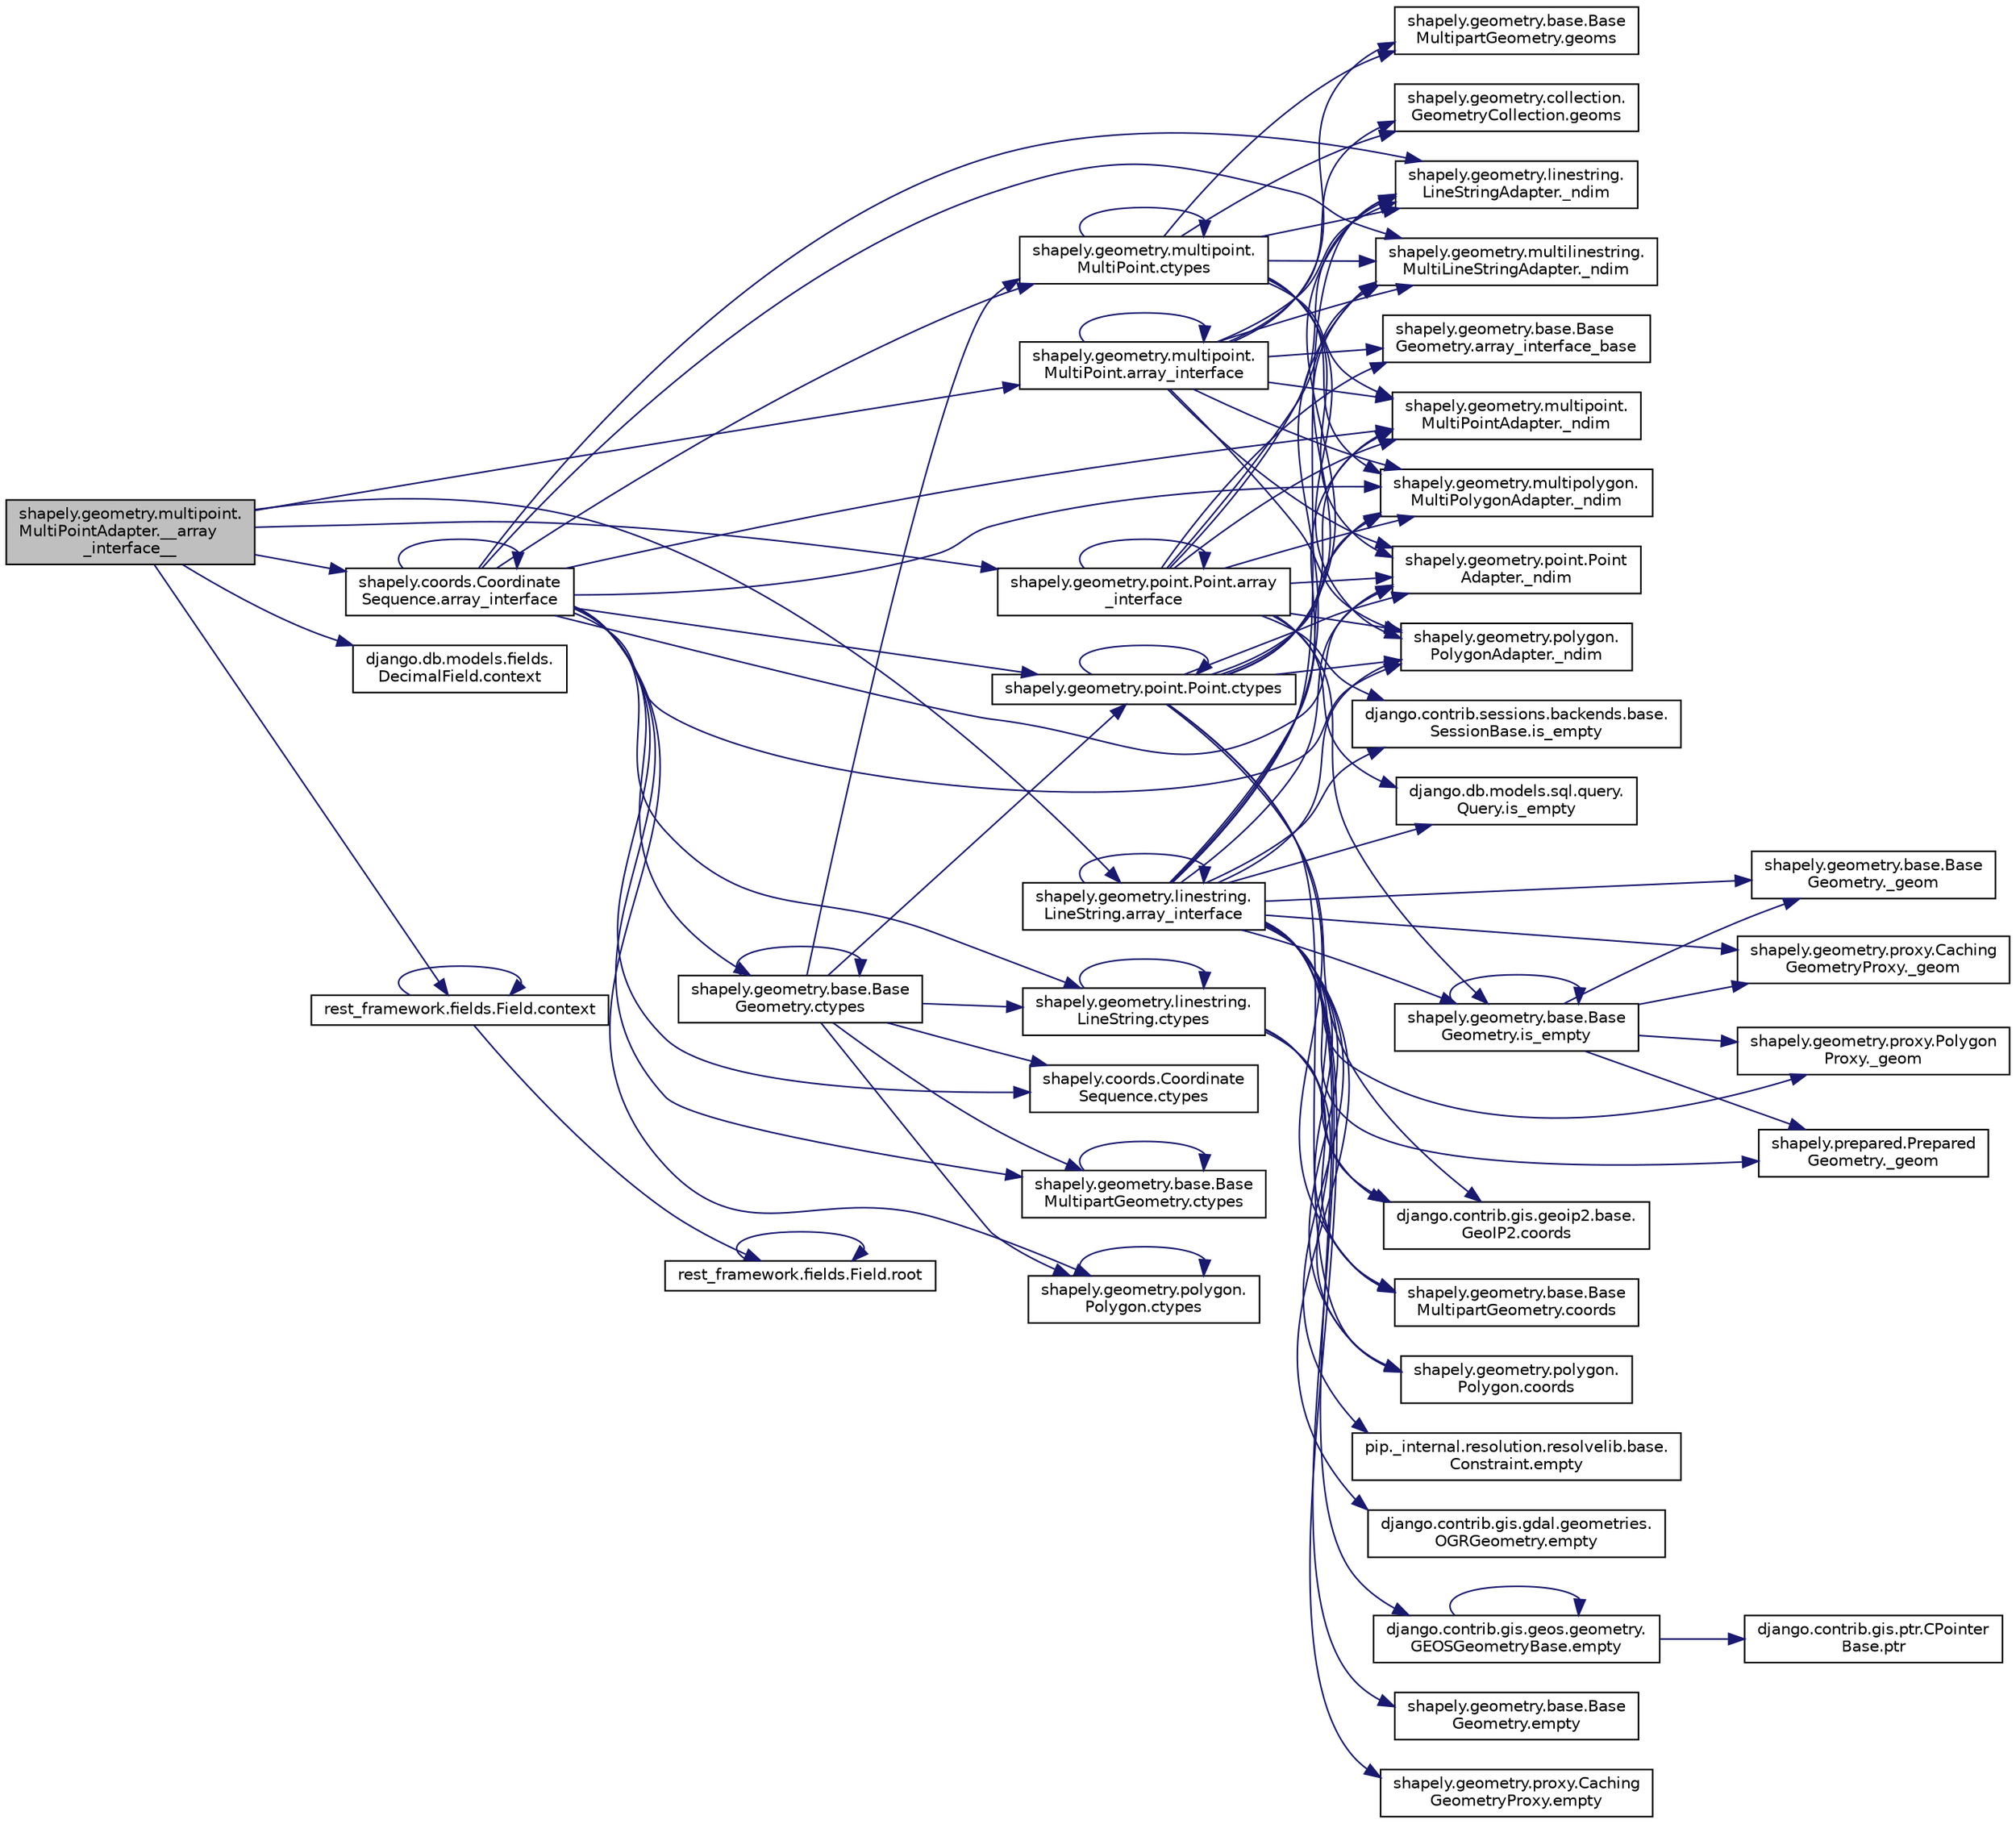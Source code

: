 digraph "shapely.geometry.multipoint.MultiPointAdapter.__array_interface__"
{
 // LATEX_PDF_SIZE
  edge [fontname="Helvetica",fontsize="10",labelfontname="Helvetica",labelfontsize="10"];
  node [fontname="Helvetica",fontsize="10",shape=record];
  rankdir="LR";
  Node1 [label="shapely.geometry.multipoint.\lMultiPointAdapter.__array\l_interface__",height=0.2,width=0.4,color="black", fillcolor="grey75", style="filled", fontcolor="black",tooltip=" "];
  Node1 -> Node2 [color="midnightblue",fontsize="10",style="solid",fontname="Helvetica"];
  Node2 [label="shapely.coords.Coordinate\lSequence.array_interface",height=0.2,width=0.4,color="black", fillcolor="white", style="filled",URL="$dd/d23/classshapely_1_1coords_1_1_coordinate_sequence.html#a4182ff00ae01525b6d6238839b4807d6",tooltip=" "];
  Node2 -> Node3 [color="midnightblue",fontsize="10",style="solid",fontname="Helvetica"];
  Node3 [label="shapely.geometry.linestring.\lLineStringAdapter._ndim",height=0.2,width=0.4,color="black", fillcolor="white", style="filled",URL="$db/d23/classshapely_1_1geometry_1_1linestring_1_1_line_string_adapter.html#a68dc4c33f7138993082ed040fd37cc25",tooltip=" "];
  Node2 -> Node4 [color="midnightblue",fontsize="10",style="solid",fontname="Helvetica"];
  Node4 [label="shapely.geometry.multilinestring.\lMultiLineStringAdapter._ndim",height=0.2,width=0.4,color="black", fillcolor="white", style="filled",URL="$df/d94/classshapely_1_1geometry_1_1multilinestring_1_1_multi_line_string_adapter.html#ab71b2091ec128d9cd995cb456b2f6d81",tooltip=" "];
  Node2 -> Node5 [color="midnightblue",fontsize="10",style="solid",fontname="Helvetica"];
  Node5 [label="shapely.geometry.multipoint.\lMultiPointAdapter._ndim",height=0.2,width=0.4,color="black", fillcolor="white", style="filled",URL="$d5/dd1/classshapely_1_1geometry_1_1multipoint_1_1_multi_point_adapter.html#a68922961619efd01f9f7e55961366024",tooltip=" "];
  Node2 -> Node6 [color="midnightblue",fontsize="10",style="solid",fontname="Helvetica"];
  Node6 [label="shapely.geometry.multipolygon.\lMultiPolygonAdapter._ndim",height=0.2,width=0.4,color="black", fillcolor="white", style="filled",URL="$dc/db6/classshapely_1_1geometry_1_1multipolygon_1_1_multi_polygon_adapter.html#a4d8462fa1b98ca995387faf10e3a0d61",tooltip=" "];
  Node2 -> Node7 [color="midnightblue",fontsize="10",style="solid",fontname="Helvetica"];
  Node7 [label="shapely.geometry.point.Point\lAdapter._ndim",height=0.2,width=0.4,color="black", fillcolor="white", style="filled",URL="$d0/dc8/classshapely_1_1geometry_1_1point_1_1_point_adapter.html#a1afce3755efcbddbe76e35de33e71d5d",tooltip=" "];
  Node2 -> Node8 [color="midnightblue",fontsize="10",style="solid",fontname="Helvetica"];
  Node8 [label="shapely.geometry.polygon.\lPolygonAdapter._ndim",height=0.2,width=0.4,color="black", fillcolor="white", style="filled",URL="$de/d9b/classshapely_1_1geometry_1_1polygon_1_1_polygon_adapter.html#aca2593b4b46f9a045f4179e8eb2eaeef",tooltip=" "];
  Node2 -> Node2 [color="midnightblue",fontsize="10",style="solid",fontname="Helvetica"];
  Node2 -> Node9 [color="midnightblue",fontsize="10",style="solid",fontname="Helvetica"];
  Node9 [label="shapely.coords.Coordinate\lSequence.ctypes",height=0.2,width=0.4,color="black", fillcolor="white", style="filled",URL="$dd/d23/classshapely_1_1coords_1_1_coordinate_sequence.html#a2dced42bff12303bccf3fc381cef082a",tooltip=" "];
  Node2 -> Node10 [color="midnightblue",fontsize="10",style="solid",fontname="Helvetica"];
  Node10 [label="shapely.geometry.base.Base\lGeometry.ctypes",height=0.2,width=0.4,color="black", fillcolor="white", style="filled",URL="$db/d41/classshapely_1_1geometry_1_1base_1_1_base_geometry.html#ad7092ff19dc25c45be5aa41de6780ce3",tooltip=" "];
  Node10 -> Node9 [color="midnightblue",fontsize="10",style="solid",fontname="Helvetica"];
  Node10 -> Node10 [color="midnightblue",fontsize="10",style="solid",fontname="Helvetica"];
  Node10 -> Node11 [color="midnightblue",fontsize="10",style="solid",fontname="Helvetica"];
  Node11 [label="shapely.geometry.base.Base\lMultipartGeometry.ctypes",height=0.2,width=0.4,color="black", fillcolor="white", style="filled",URL="$df/d4a/classshapely_1_1geometry_1_1base_1_1_base_multipart_geometry.html#a46072fb7564c234d887bd342ffc23f47",tooltip=" "];
  Node11 -> Node11 [color="midnightblue",fontsize="10",style="solid",fontname="Helvetica"];
  Node10 -> Node12 [color="midnightblue",fontsize="10",style="solid",fontname="Helvetica"];
  Node12 [label="shapely.geometry.linestring.\lLineString.ctypes",height=0.2,width=0.4,color="black", fillcolor="white", style="filled",URL="$df/dda/classshapely_1_1geometry_1_1linestring_1_1_line_string.html#ac686c367eaf14b02452b9eff2f338f38",tooltip=" "];
  Node12 -> Node13 [color="midnightblue",fontsize="10",style="solid",fontname="Helvetica"];
  Node13 [label="django.contrib.gis.geoip2.base.\lGeoIP2.coords",height=0.2,width=0.4,color="black", fillcolor="white", style="filled",URL="$de/de3/classdjango_1_1contrib_1_1gis_1_1geoip2_1_1base_1_1_geo_i_p2.html#a6d4c21a8e508c7828d04cb53207fa7c2",tooltip=" "];
  Node12 -> Node14 [color="midnightblue",fontsize="10",style="solid",fontname="Helvetica"];
  Node14 [label="shapely.geometry.base.Base\lMultipartGeometry.coords",height=0.2,width=0.4,color="black", fillcolor="white", style="filled",URL="$df/d4a/classshapely_1_1geometry_1_1base_1_1_base_multipart_geometry.html#af23aac88edc750c02c60474200ce0f6e",tooltip=" "];
  Node12 -> Node15 [color="midnightblue",fontsize="10",style="solid",fontname="Helvetica"];
  Node15 [label="shapely.geometry.polygon.\lPolygon.coords",height=0.2,width=0.4,color="black", fillcolor="white", style="filled",URL="$da/d80/classshapely_1_1geometry_1_1polygon_1_1_polygon.html#ae365b0bbf4f4b40186b0bbcde9158838",tooltip=" "];
  Node12 -> Node12 [color="midnightblue",fontsize="10",style="solid",fontname="Helvetica"];
  Node10 -> Node16 [color="midnightblue",fontsize="10",style="solid",fontname="Helvetica"];
  Node16 [label="shapely.geometry.multipoint.\lMultiPoint.ctypes",height=0.2,width=0.4,color="black", fillcolor="white", style="filled",URL="$d2/dbf/classshapely_1_1geometry_1_1multipoint_1_1_multi_point.html#aa0bcf44f2ad3a74ecd15a9ae9537a977",tooltip=" "];
  Node16 -> Node3 [color="midnightblue",fontsize="10",style="solid",fontname="Helvetica"];
  Node16 -> Node4 [color="midnightblue",fontsize="10",style="solid",fontname="Helvetica"];
  Node16 -> Node5 [color="midnightblue",fontsize="10",style="solid",fontname="Helvetica"];
  Node16 -> Node6 [color="midnightblue",fontsize="10",style="solid",fontname="Helvetica"];
  Node16 -> Node7 [color="midnightblue",fontsize="10",style="solid",fontname="Helvetica"];
  Node16 -> Node8 [color="midnightblue",fontsize="10",style="solid",fontname="Helvetica"];
  Node16 -> Node16 [color="midnightblue",fontsize="10",style="solid",fontname="Helvetica"];
  Node16 -> Node17 [color="midnightblue",fontsize="10",style="solid",fontname="Helvetica"];
  Node17 [label="shapely.geometry.base.Base\lMultipartGeometry.geoms",height=0.2,width=0.4,color="black", fillcolor="white", style="filled",URL="$df/d4a/classshapely_1_1geometry_1_1base_1_1_base_multipart_geometry.html#a68162d081f3dca7899bdb6849b36609a",tooltip=" "];
  Node16 -> Node18 [color="midnightblue",fontsize="10",style="solid",fontname="Helvetica"];
  Node18 [label="shapely.geometry.collection.\lGeometryCollection.geoms",height=0.2,width=0.4,color="black", fillcolor="white", style="filled",URL="$d4/d4d/classshapely_1_1geometry_1_1collection_1_1_geometry_collection.html#a7393c787186cd7b0608b937b4d7beb31",tooltip=" "];
  Node10 -> Node19 [color="midnightblue",fontsize="10",style="solid",fontname="Helvetica"];
  Node19 [label="shapely.geometry.point.Point.ctypes",height=0.2,width=0.4,color="black", fillcolor="white", style="filled",URL="$df/d60/classshapely_1_1geometry_1_1point_1_1_point.html#a6a066e2d93f774b171ff91f61b015aa1",tooltip=" "];
  Node19 -> Node3 [color="midnightblue",fontsize="10",style="solid",fontname="Helvetica"];
  Node19 -> Node4 [color="midnightblue",fontsize="10",style="solid",fontname="Helvetica"];
  Node19 -> Node5 [color="midnightblue",fontsize="10",style="solid",fontname="Helvetica"];
  Node19 -> Node6 [color="midnightblue",fontsize="10",style="solid",fontname="Helvetica"];
  Node19 -> Node7 [color="midnightblue",fontsize="10",style="solid",fontname="Helvetica"];
  Node19 -> Node8 [color="midnightblue",fontsize="10",style="solid",fontname="Helvetica"];
  Node19 -> Node13 [color="midnightblue",fontsize="10",style="solid",fontname="Helvetica"];
  Node19 -> Node14 [color="midnightblue",fontsize="10",style="solid",fontname="Helvetica"];
  Node19 -> Node15 [color="midnightblue",fontsize="10",style="solid",fontname="Helvetica"];
  Node19 -> Node19 [color="midnightblue",fontsize="10",style="solid",fontname="Helvetica"];
  Node10 -> Node20 [color="midnightblue",fontsize="10",style="solid",fontname="Helvetica"];
  Node20 [label="shapely.geometry.polygon.\lPolygon.ctypes",height=0.2,width=0.4,color="black", fillcolor="white", style="filled",URL="$da/d80/classshapely_1_1geometry_1_1polygon_1_1_polygon.html#a89d6cffa97cc71f4a63e6eba59ce35c3",tooltip=" "];
  Node20 -> Node20 [color="midnightblue",fontsize="10",style="solid",fontname="Helvetica"];
  Node2 -> Node11 [color="midnightblue",fontsize="10",style="solid",fontname="Helvetica"];
  Node2 -> Node12 [color="midnightblue",fontsize="10",style="solid",fontname="Helvetica"];
  Node2 -> Node16 [color="midnightblue",fontsize="10",style="solid",fontname="Helvetica"];
  Node2 -> Node19 [color="midnightblue",fontsize="10",style="solid",fontname="Helvetica"];
  Node2 -> Node20 [color="midnightblue",fontsize="10",style="solid",fontname="Helvetica"];
  Node1 -> Node21 [color="midnightblue",fontsize="10",style="solid",fontname="Helvetica"];
  Node21 [label="shapely.geometry.linestring.\lLineString.array_interface",height=0.2,width=0.4,color="black", fillcolor="white", style="filled",URL="$df/dda/classshapely_1_1geometry_1_1linestring_1_1_line_string.html#aad6d317efcdcb4b63fe51f095b3c5a38",tooltip=" "];
  Node21 -> Node22 [color="midnightblue",fontsize="10",style="solid",fontname="Helvetica"];
  Node22 [label="shapely.geometry.base.Base\lGeometry._geom",height=0.2,width=0.4,color="black", fillcolor="white", style="filled",URL="$db/d41/classshapely_1_1geometry_1_1base_1_1_base_geometry.html#aec6a84b29f86a5285f3cc0ebeb7f7ecf",tooltip=" "];
  Node21 -> Node23 [color="midnightblue",fontsize="10",style="solid",fontname="Helvetica"];
  Node23 [label="shapely.geometry.proxy.Caching\lGeometryProxy._geom",height=0.2,width=0.4,color="black", fillcolor="white", style="filled",URL="$d4/d62/classshapely_1_1geometry_1_1proxy_1_1_caching_geometry_proxy.html#a5fddbaae08dbe4f80d30c8760a8efde5",tooltip=" "];
  Node21 -> Node24 [color="midnightblue",fontsize="10",style="solid",fontname="Helvetica"];
  Node24 [label="shapely.geometry.proxy.Polygon\lProxy._geom",height=0.2,width=0.4,color="black", fillcolor="white", style="filled",URL="$d3/d70/classshapely_1_1geometry_1_1proxy_1_1_polygon_proxy.html#ab8ab8abcb3690e824d5a79b2c0def8ef",tooltip=" "];
  Node21 -> Node25 [color="midnightblue",fontsize="10",style="solid",fontname="Helvetica"];
  Node25 [label="shapely.prepared.Prepared\lGeometry._geom",height=0.2,width=0.4,color="black", fillcolor="white", style="filled",URL="$dc/d7b/classshapely_1_1prepared_1_1_prepared_geometry.html#acaf01ae8b79fd77be4d5230e9bfaca2e",tooltip=" "];
  Node21 -> Node3 [color="midnightblue",fontsize="10",style="solid",fontname="Helvetica"];
  Node21 -> Node4 [color="midnightblue",fontsize="10",style="solid",fontname="Helvetica"];
  Node21 -> Node5 [color="midnightblue",fontsize="10",style="solid",fontname="Helvetica"];
  Node21 -> Node6 [color="midnightblue",fontsize="10",style="solid",fontname="Helvetica"];
  Node21 -> Node7 [color="midnightblue",fontsize="10",style="solid",fontname="Helvetica"];
  Node21 -> Node8 [color="midnightblue",fontsize="10",style="solid",fontname="Helvetica"];
  Node21 -> Node21 [color="midnightblue",fontsize="10",style="solid",fontname="Helvetica"];
  Node21 -> Node14 [color="midnightblue",fontsize="10",style="solid",fontname="Helvetica"];
  Node21 -> Node13 [color="midnightblue",fontsize="10",style="solid",fontname="Helvetica"];
  Node21 -> Node15 [color="midnightblue",fontsize="10",style="solid",fontname="Helvetica"];
  Node21 -> Node26 [color="midnightblue",fontsize="10",style="solid",fontname="Helvetica"];
  Node26 [label="pip._internal.resolution.resolvelib.base.\lConstraint.empty",height=0.2,width=0.4,color="black", fillcolor="white", style="filled",URL="$d8/d15/classpip_1_1__internal_1_1resolution_1_1resolvelib_1_1base_1_1_constraint.html#a11bb770b1b5834537a0615bda63df18a",tooltip=" "];
  Node21 -> Node27 [color="midnightblue",fontsize="10",style="solid",fontname="Helvetica"];
  Node27 [label="django.contrib.gis.gdal.geometries.\lOGRGeometry.empty",height=0.2,width=0.4,color="black", fillcolor="white", style="filled",URL="$dd/d78/classdjango_1_1contrib_1_1gis_1_1gdal_1_1geometries_1_1_o_g_r_geometry.html#ad7af98bba07ce4b2cb52d5678d71e585",tooltip=" "];
  Node21 -> Node28 [color="midnightblue",fontsize="10",style="solid",fontname="Helvetica"];
  Node28 [label="django.contrib.gis.geos.geometry.\lGEOSGeometryBase.empty",height=0.2,width=0.4,color="black", fillcolor="white", style="filled",URL="$d0/d97/classdjango_1_1contrib_1_1gis_1_1geos_1_1geometry_1_1_g_e_o_s_geometry_base.html#a64f08f6a859b1eb5df142f31948a617d",tooltip=" "];
  Node28 -> Node28 [color="midnightblue",fontsize="10",style="solid",fontname="Helvetica"];
  Node28 -> Node29 [color="midnightblue",fontsize="10",style="solid",fontname="Helvetica"];
  Node29 [label="django.contrib.gis.ptr.CPointer\lBase.ptr",height=0.2,width=0.4,color="black", fillcolor="white", style="filled",URL="$da/dc5/classdjango_1_1contrib_1_1gis_1_1ptr_1_1_c_pointer_base.html#a234177319d249573c7dd6508c5ca9095",tooltip=" "];
  Node21 -> Node30 [color="midnightblue",fontsize="10",style="solid",fontname="Helvetica"];
  Node30 [label="shapely.geometry.base.Base\lGeometry.empty",height=0.2,width=0.4,color="black", fillcolor="white", style="filled",URL="$db/d41/classshapely_1_1geometry_1_1base_1_1_base_geometry.html#a6a61590d138cd79f12ba211b96e96e11",tooltip=" "];
  Node21 -> Node31 [color="midnightblue",fontsize="10",style="solid",fontname="Helvetica"];
  Node31 [label="shapely.geometry.proxy.Caching\lGeometryProxy.empty",height=0.2,width=0.4,color="black", fillcolor="white", style="filled",URL="$d4/d62/classshapely_1_1geometry_1_1proxy_1_1_caching_geometry_proxy.html#a7e0a4fbab91c6f6fc9406dc1c2d2b346",tooltip=" "];
  Node21 -> Node32 [color="midnightblue",fontsize="10",style="solid",fontname="Helvetica"];
  Node32 [label="django.contrib.sessions.backends.base.\lSessionBase.is_empty",height=0.2,width=0.4,color="black", fillcolor="white", style="filled",URL="$d1/d6e/classdjango_1_1contrib_1_1sessions_1_1backends_1_1base_1_1_session_base.html#a75b2620c886ae804647f96b6b321b0b7",tooltip=" "];
  Node21 -> Node33 [color="midnightblue",fontsize="10",style="solid",fontname="Helvetica"];
  Node33 [label="django.db.models.sql.query.\lQuery.is_empty",height=0.2,width=0.4,color="black", fillcolor="white", style="filled",URL="$d6/d30/classdjango_1_1db_1_1models_1_1sql_1_1query_1_1_query.html#aa77a3db54cec5a08238ebb6caf4d2ae9",tooltip=" "];
  Node21 -> Node34 [color="midnightblue",fontsize="10",style="solid",fontname="Helvetica"];
  Node34 [label="shapely.geometry.base.Base\lGeometry.is_empty",height=0.2,width=0.4,color="black", fillcolor="white", style="filled",URL="$db/d41/classshapely_1_1geometry_1_1base_1_1_base_geometry.html#a35d7e3f2e68a67a87e1b4e78423c10f6",tooltip=" "];
  Node34 -> Node22 [color="midnightblue",fontsize="10",style="solid",fontname="Helvetica"];
  Node34 -> Node23 [color="midnightblue",fontsize="10",style="solid",fontname="Helvetica"];
  Node34 -> Node24 [color="midnightblue",fontsize="10",style="solid",fontname="Helvetica"];
  Node34 -> Node25 [color="midnightblue",fontsize="10",style="solid",fontname="Helvetica"];
  Node34 -> Node34 [color="midnightblue",fontsize="10",style="solid",fontname="Helvetica"];
  Node1 -> Node35 [color="midnightblue",fontsize="10",style="solid",fontname="Helvetica"];
  Node35 [label="shapely.geometry.multipoint.\lMultiPoint.array_interface",height=0.2,width=0.4,color="black", fillcolor="white", style="filled",URL="$d2/dbf/classshapely_1_1geometry_1_1multipoint_1_1_multi_point.html#acbcfab1e9cf501ddcf37ee5be2a45143",tooltip=" "];
  Node35 -> Node3 [color="midnightblue",fontsize="10",style="solid",fontname="Helvetica"];
  Node35 -> Node4 [color="midnightblue",fontsize="10",style="solid",fontname="Helvetica"];
  Node35 -> Node5 [color="midnightblue",fontsize="10",style="solid",fontname="Helvetica"];
  Node35 -> Node6 [color="midnightblue",fontsize="10",style="solid",fontname="Helvetica"];
  Node35 -> Node7 [color="midnightblue",fontsize="10",style="solid",fontname="Helvetica"];
  Node35 -> Node8 [color="midnightblue",fontsize="10",style="solid",fontname="Helvetica"];
  Node35 -> Node35 [color="midnightblue",fontsize="10",style="solid",fontname="Helvetica"];
  Node35 -> Node36 [color="midnightblue",fontsize="10",style="solid",fontname="Helvetica"];
  Node36 [label="shapely.geometry.base.Base\lGeometry.array_interface_base",height=0.2,width=0.4,color="black", fillcolor="white", style="filled",URL="$db/d41/classshapely_1_1geometry_1_1base_1_1_base_geometry.html#a4a7d133b15815d719b1527ad766fbf07",tooltip=" "];
  Node35 -> Node17 [color="midnightblue",fontsize="10",style="solid",fontname="Helvetica"];
  Node35 -> Node18 [color="midnightblue",fontsize="10",style="solid",fontname="Helvetica"];
  Node1 -> Node37 [color="midnightblue",fontsize="10",style="solid",fontname="Helvetica"];
  Node37 [label="shapely.geometry.point.Point.array\l_interface",height=0.2,width=0.4,color="black", fillcolor="white", style="filled",URL="$df/d60/classshapely_1_1geometry_1_1point_1_1_point.html#a0ad21e252872c81854075ac8d9677abe",tooltip=" "];
  Node37 -> Node3 [color="midnightblue",fontsize="10",style="solid",fontname="Helvetica"];
  Node37 -> Node4 [color="midnightblue",fontsize="10",style="solid",fontname="Helvetica"];
  Node37 -> Node5 [color="midnightblue",fontsize="10",style="solid",fontname="Helvetica"];
  Node37 -> Node6 [color="midnightblue",fontsize="10",style="solid",fontname="Helvetica"];
  Node37 -> Node7 [color="midnightblue",fontsize="10",style="solid",fontname="Helvetica"];
  Node37 -> Node8 [color="midnightblue",fontsize="10",style="solid",fontname="Helvetica"];
  Node37 -> Node37 [color="midnightblue",fontsize="10",style="solid",fontname="Helvetica"];
  Node37 -> Node36 [color="midnightblue",fontsize="10",style="solid",fontname="Helvetica"];
  Node37 -> Node32 [color="midnightblue",fontsize="10",style="solid",fontname="Helvetica"];
  Node37 -> Node33 [color="midnightblue",fontsize="10",style="solid",fontname="Helvetica"];
  Node37 -> Node34 [color="midnightblue",fontsize="10",style="solid",fontname="Helvetica"];
  Node1 -> Node38 [color="midnightblue",fontsize="10",style="solid",fontname="Helvetica"];
  Node38 [label="django.db.models.fields.\lDecimalField.context",height=0.2,width=0.4,color="black", fillcolor="white", style="filled",URL="$d7/deb/classdjango_1_1db_1_1models_1_1fields_1_1_decimal_field.html#ad4f12f30ab3382af7e5515219c887cd7",tooltip=" "];
  Node1 -> Node39 [color="midnightblue",fontsize="10",style="solid",fontname="Helvetica"];
  Node39 [label="rest_framework.fields.Field.context",height=0.2,width=0.4,color="black", fillcolor="white", style="filled",URL="$d9/d53/classrest__framework_1_1fields_1_1_field.html#a09a9faba0bc69bf014d48f4e1e31367c",tooltip=" "];
  Node39 -> Node39 [color="midnightblue",fontsize="10",style="solid",fontname="Helvetica"];
  Node39 -> Node40 [color="midnightblue",fontsize="10",style="solid",fontname="Helvetica"];
  Node40 [label="rest_framework.fields.Field.root",height=0.2,width=0.4,color="black", fillcolor="white", style="filled",URL="$d9/d53/classrest__framework_1_1fields_1_1_field.html#a266415cbd632ae76dee42f9ee139745b",tooltip=" "];
  Node40 -> Node40 [color="midnightblue",fontsize="10",style="solid",fontname="Helvetica"];
}
